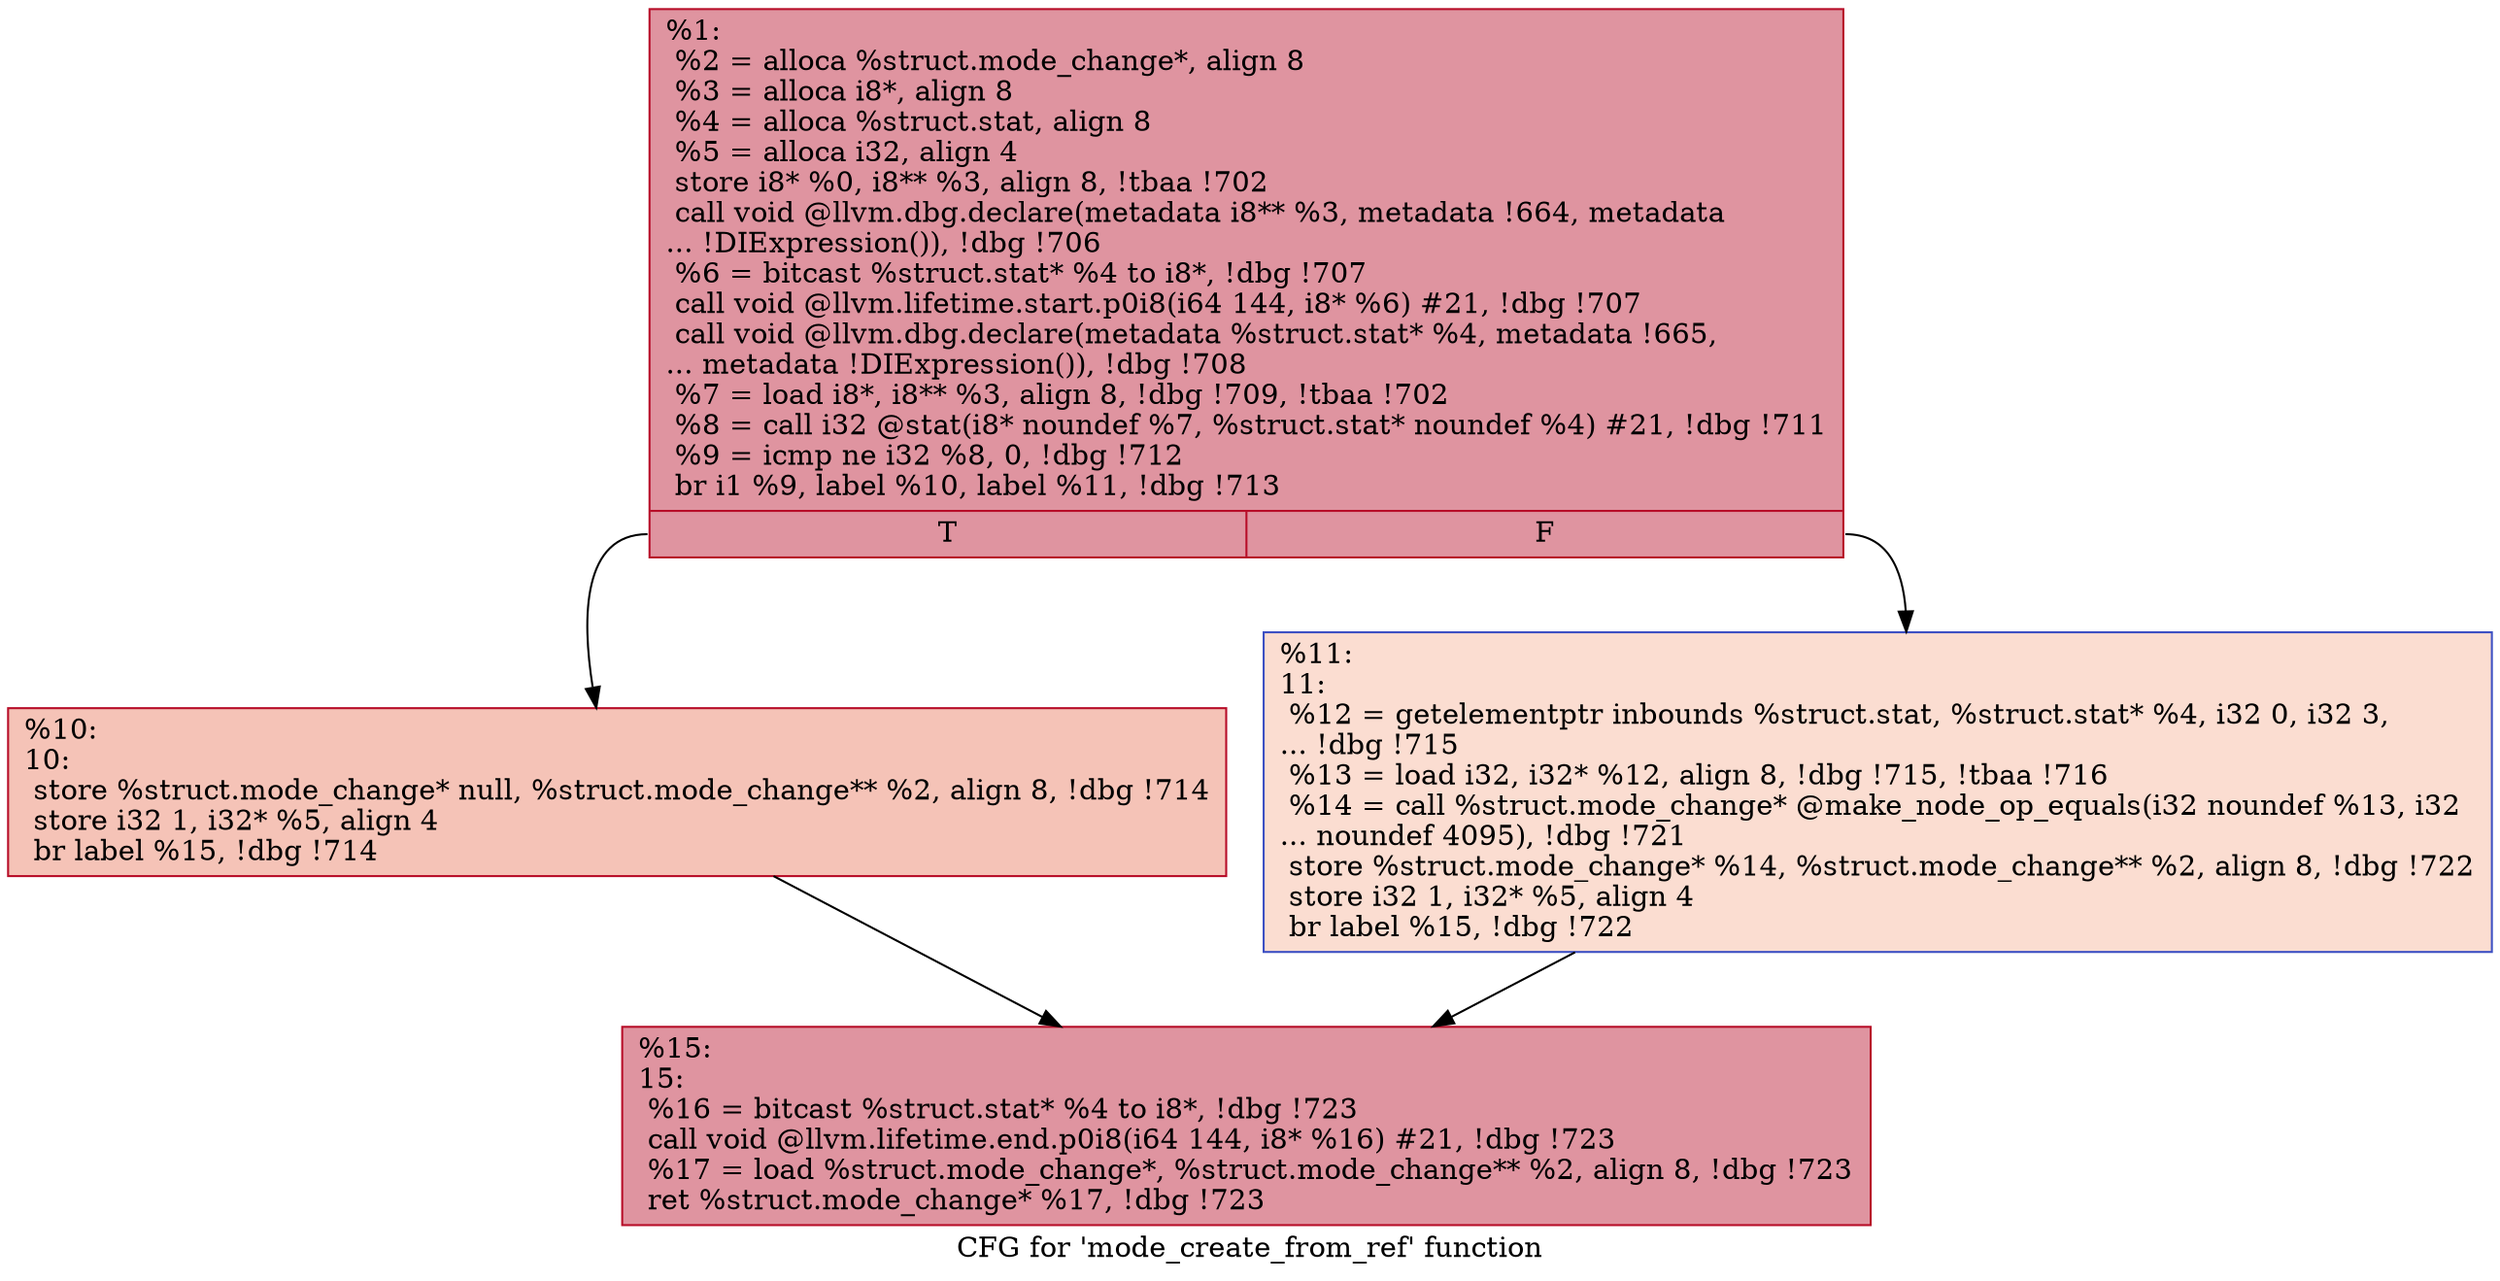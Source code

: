 digraph "CFG for 'mode_create_from_ref' function" {
	label="CFG for 'mode_create_from_ref' function";

	Node0x253d190 [shape=record,color="#b70d28ff", style=filled, fillcolor="#b70d2870",label="{%1:\l  %2 = alloca %struct.mode_change*, align 8\l  %3 = alloca i8*, align 8\l  %4 = alloca %struct.stat, align 8\l  %5 = alloca i32, align 4\l  store i8* %0, i8** %3, align 8, !tbaa !702\l  call void @llvm.dbg.declare(metadata i8** %3, metadata !664, metadata\l... !DIExpression()), !dbg !706\l  %6 = bitcast %struct.stat* %4 to i8*, !dbg !707\l  call void @llvm.lifetime.start.p0i8(i64 144, i8* %6) #21, !dbg !707\l  call void @llvm.dbg.declare(metadata %struct.stat* %4, metadata !665,\l... metadata !DIExpression()), !dbg !708\l  %7 = load i8*, i8** %3, align 8, !dbg !709, !tbaa !702\l  %8 = call i32 @stat(i8* noundef %7, %struct.stat* noundef %4) #21, !dbg !711\l  %9 = icmp ne i32 %8, 0, !dbg !712\l  br i1 %9, label %10, label %11, !dbg !713\l|{<s0>T|<s1>F}}"];
	Node0x253d190:s0 -> Node0x2598270;
	Node0x253d190:s1 -> Node0x25982c0;
	Node0x2598270 [shape=record,color="#b70d28ff", style=filled, fillcolor="#e8765c70",label="{%10:\l10:                                               \l  store %struct.mode_change* null, %struct.mode_change** %2, align 8, !dbg !714\l  store i32 1, i32* %5, align 4\l  br label %15, !dbg !714\l}"];
	Node0x2598270 -> Node0x2598310;
	Node0x25982c0 [shape=record,color="#3d50c3ff", style=filled, fillcolor="#f7b39670",label="{%11:\l11:                                               \l  %12 = getelementptr inbounds %struct.stat, %struct.stat* %4, i32 0, i32 3,\l... !dbg !715\l  %13 = load i32, i32* %12, align 8, !dbg !715, !tbaa !716\l  %14 = call %struct.mode_change* @make_node_op_equals(i32 noundef %13, i32\l... noundef 4095), !dbg !721\l  store %struct.mode_change* %14, %struct.mode_change** %2, align 8, !dbg !722\l  store i32 1, i32* %5, align 4\l  br label %15, !dbg !722\l}"];
	Node0x25982c0 -> Node0x2598310;
	Node0x2598310 [shape=record,color="#b70d28ff", style=filled, fillcolor="#b70d2870",label="{%15:\l15:                                               \l  %16 = bitcast %struct.stat* %4 to i8*, !dbg !723\l  call void @llvm.lifetime.end.p0i8(i64 144, i8* %16) #21, !dbg !723\l  %17 = load %struct.mode_change*, %struct.mode_change** %2, align 8, !dbg !723\l  ret %struct.mode_change* %17, !dbg !723\l}"];
}
